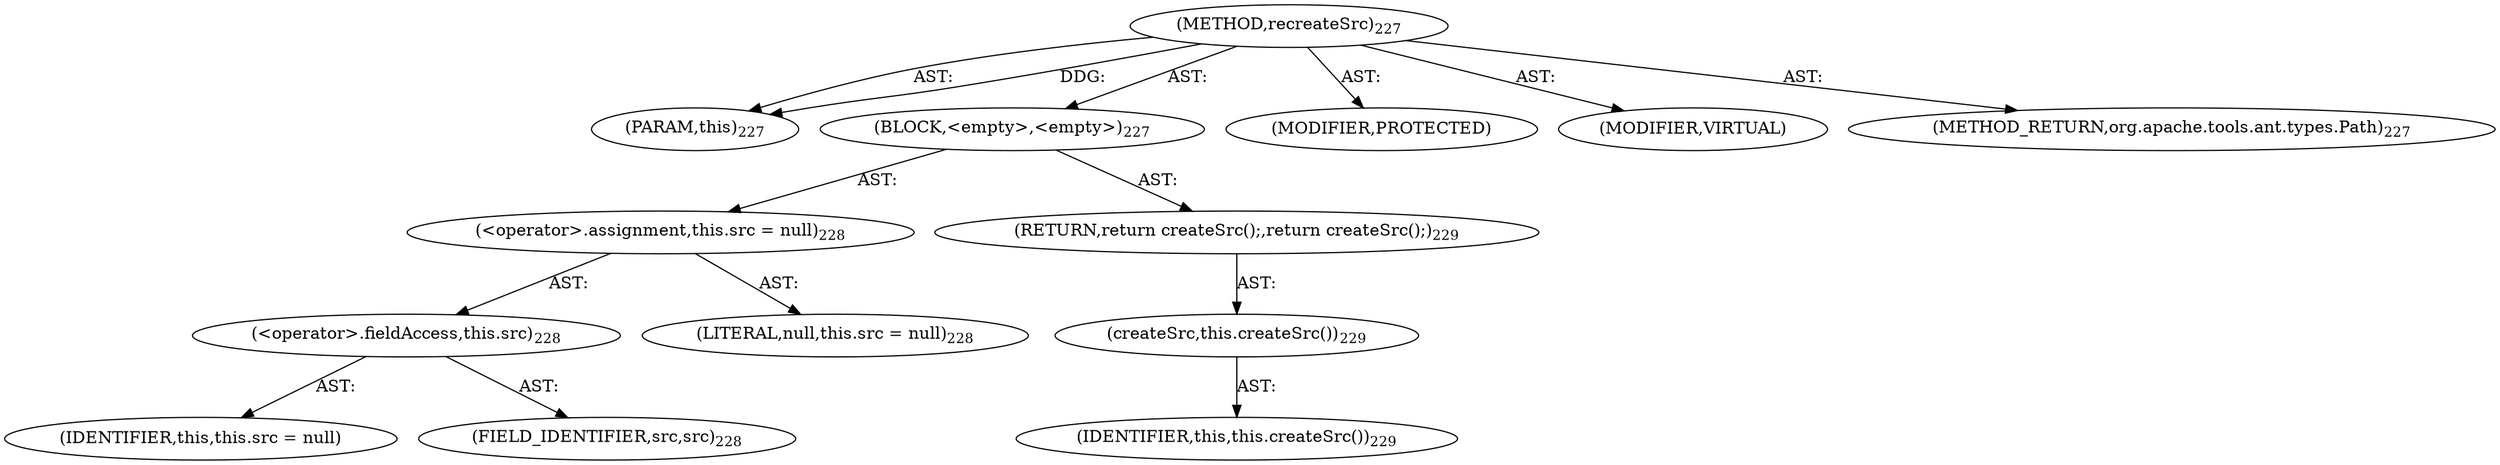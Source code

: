 digraph "recreateSrc" {  
"111669149702" [label = <(METHOD,recreateSrc)<SUB>227</SUB>> ]
"115964116995" [label = <(PARAM,this)<SUB>227</SUB>> ]
"25769803791" [label = <(BLOCK,&lt;empty&gt;,&lt;empty&gt;)<SUB>227</SUB>> ]
"30064771150" [label = <(&lt;operator&gt;.assignment,this.src = null)<SUB>228</SUB>> ]
"30064771151" [label = <(&lt;operator&gt;.fieldAccess,this.src)<SUB>228</SUB>> ]
"68719476835" [label = <(IDENTIFIER,this,this.src = null)> ]
"55834574884" [label = <(FIELD_IDENTIFIER,src,src)<SUB>228</SUB>> ]
"90194313236" [label = <(LITERAL,null,this.src = null)<SUB>228</SUB>> ]
"146028888067" [label = <(RETURN,return createSrc();,return createSrc();)<SUB>229</SUB>> ]
"30064771152" [label = <(createSrc,this.createSrc())<SUB>229</SUB>> ]
"68719476739" [label = <(IDENTIFIER,this,this.createSrc())<SUB>229</SUB>> ]
"133143986217" [label = <(MODIFIER,PROTECTED)> ]
"133143986218" [label = <(MODIFIER,VIRTUAL)> ]
"128849018886" [label = <(METHOD_RETURN,org.apache.tools.ant.types.Path)<SUB>227</SUB>> ]
  "111669149702" -> "115964116995"  [ label = "AST: "] 
  "111669149702" -> "25769803791"  [ label = "AST: "] 
  "111669149702" -> "133143986217"  [ label = "AST: "] 
  "111669149702" -> "133143986218"  [ label = "AST: "] 
  "111669149702" -> "128849018886"  [ label = "AST: "] 
  "25769803791" -> "30064771150"  [ label = "AST: "] 
  "25769803791" -> "146028888067"  [ label = "AST: "] 
  "30064771150" -> "30064771151"  [ label = "AST: "] 
  "30064771150" -> "90194313236"  [ label = "AST: "] 
  "30064771151" -> "68719476835"  [ label = "AST: "] 
  "30064771151" -> "55834574884"  [ label = "AST: "] 
  "146028888067" -> "30064771152"  [ label = "AST: "] 
  "30064771152" -> "68719476739"  [ label = "AST: "] 
  "111669149702" -> "115964116995"  [ label = "DDG: "] 
}
